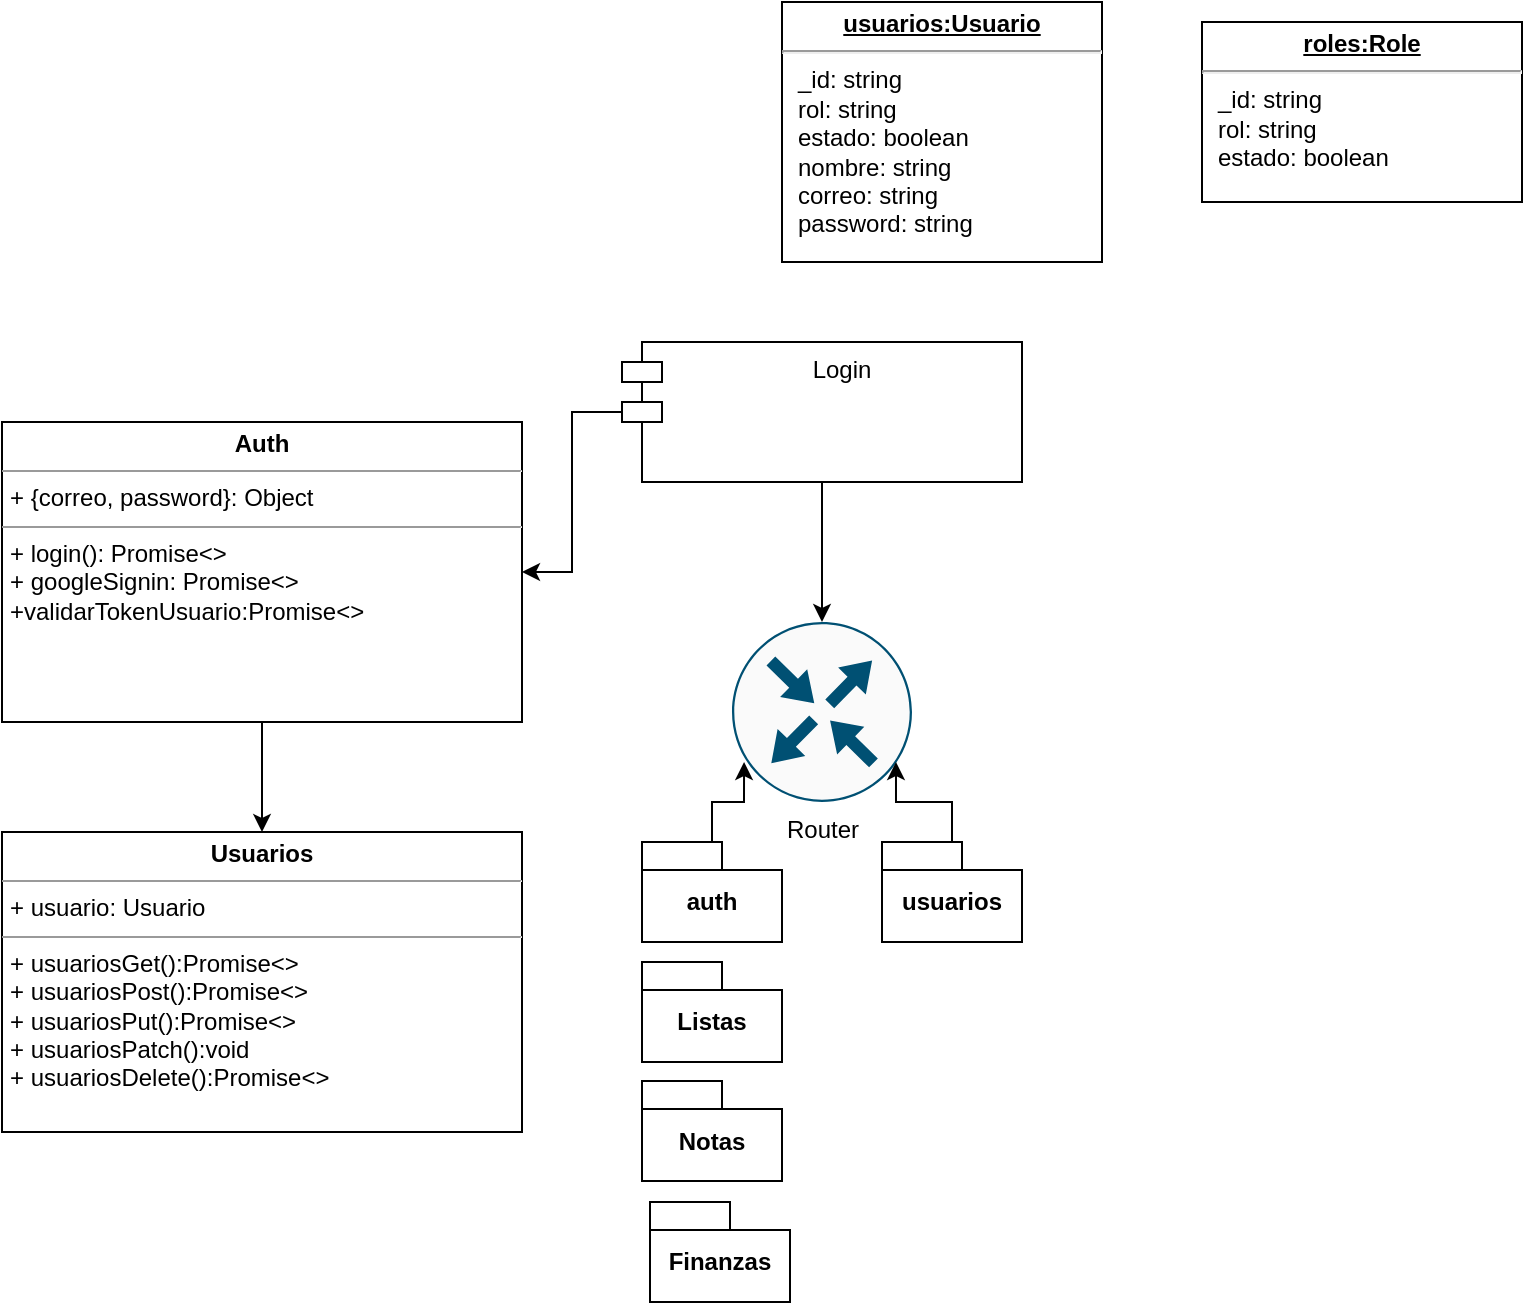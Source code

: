 <mxfile version="23.0.2" type="device">
  <diagram name="Página-1" id="zKiDKRxTvOzYKOql4q94">
    <mxGraphModel dx="1674" dy="854" grid="1" gridSize="10" guides="1" tooltips="1" connect="1" arrows="1" fold="1" page="1" pageScale="1" pageWidth="827" pageHeight="1169" math="0" shadow="0">
      <root>
        <mxCell id="0" />
        <mxCell id="1" parent="0" />
        <mxCell id="8_4pCXizMDxoQlKzlbWR-1" value="&lt;p style=&quot;margin:0px;margin-top:4px;text-align:center;text-decoration:underline;&quot;&gt;&lt;b&gt;usuarios:Usuario&lt;/b&gt;&lt;/p&gt;&lt;hr&gt;&lt;p style=&quot;margin:0px;margin-left:8px;&quot;&gt;_id: string&lt;br&gt;rol: string&lt;br&gt;estado: boolean&lt;/p&gt;&lt;p style=&quot;margin:0px;margin-left:8px;&quot;&gt;nombre: string&lt;/p&gt;&lt;p style=&quot;margin:0px;margin-left:8px;&quot;&gt;correo: string&lt;/p&gt;&lt;p style=&quot;margin:0px;margin-left:8px;&quot;&gt;password: string&lt;/p&gt;" style="verticalAlign=top;align=left;overflow=fill;fontSize=12;fontFamily=Helvetica;html=1;whiteSpace=wrap;" vertex="1" parent="1">
          <mxGeometry x="410" y="20" width="160" height="130" as="geometry" />
        </mxCell>
        <mxCell id="8_4pCXizMDxoQlKzlbWR-2" value="&lt;p style=&quot;margin:0px;margin-top:4px;text-align:center;text-decoration:underline;&quot;&gt;&lt;b&gt;roles:Role&lt;/b&gt;&lt;/p&gt;&lt;hr&gt;&lt;p style=&quot;margin:0px;margin-left:8px;&quot;&gt;_id: string&lt;br&gt;rol: string&lt;br&gt;estado: boolean&lt;/p&gt;" style="verticalAlign=top;align=left;overflow=fill;fontSize=12;fontFamily=Helvetica;html=1;whiteSpace=wrap;" vertex="1" parent="1">
          <mxGeometry x="620" y="30" width="160" height="90" as="geometry" />
        </mxCell>
        <mxCell id="8_4pCXizMDxoQlKzlbWR-3" value="&lt;p style=&quot;margin:0px;margin-top:4px;text-align:center;&quot;&gt;&lt;b&gt;Usuarios&lt;/b&gt;&lt;/p&gt;&lt;hr size=&quot;1&quot;&gt;&lt;p style=&quot;margin:0px;margin-left:4px;&quot;&gt;+ usuario: Usuario&lt;/p&gt;&lt;hr size=&quot;1&quot;&gt;&lt;p style=&quot;margin:0px;margin-left:4px;&quot;&gt;+ usuariosGet():Promise&amp;lt;&amp;gt;&lt;/p&gt;&lt;p style=&quot;margin:0px;margin-left:4px;&quot;&gt;+ usuariosPost():Promise&amp;lt;&amp;gt;&lt;/p&gt;&lt;p style=&quot;margin:0px;margin-left:4px;&quot;&gt;+ usuariosPut():Promise&amp;lt;&amp;gt;&lt;/p&gt;&lt;p style=&quot;margin:0px;margin-left:4px;&quot;&gt;+ usuariosPatch():void&lt;/p&gt;&lt;p style=&quot;margin:0px;margin-left:4px;&quot;&gt;+ usuariosDelete():Promise&amp;lt;&amp;gt;&lt;/p&gt;&lt;p style=&quot;margin:0px;margin-left:4px;&quot;&gt;&lt;br&gt;&lt;/p&gt;" style="verticalAlign=top;align=left;overflow=fill;fontSize=12;fontFamily=Helvetica;html=1;whiteSpace=wrap;" vertex="1" parent="1">
          <mxGeometry x="20" y="435" width="260" height="150" as="geometry" />
        </mxCell>
        <mxCell id="8_4pCXizMDxoQlKzlbWR-9" style="edgeStyle=orthogonalEdgeStyle;rounded=0;orthogonalLoop=1;jettySize=auto;html=1;entryX=0.5;entryY=0;entryDx=0;entryDy=0;" edge="1" parent="1" source="8_4pCXizMDxoQlKzlbWR-4" target="8_4pCXizMDxoQlKzlbWR-3">
          <mxGeometry relative="1" as="geometry" />
        </mxCell>
        <mxCell id="8_4pCXizMDxoQlKzlbWR-4" value="&lt;p style=&quot;margin:0px;margin-top:4px;text-align:center;&quot;&gt;&lt;b&gt;Auth&lt;/b&gt;&lt;/p&gt;&lt;hr size=&quot;1&quot;&gt;&lt;p style=&quot;margin:0px;margin-left:4px;&quot;&gt;+ {correo, password}: Object&lt;/p&gt;&lt;hr size=&quot;1&quot;&gt;&lt;p style=&quot;margin:0px;margin-left:4px;&quot;&gt;+ login(): Promise&amp;lt;&amp;gt;&lt;/p&gt;&lt;p style=&quot;margin:0px;margin-left:4px;&quot;&gt;+ googleSignin: Promise&amp;lt;&amp;gt;&lt;/p&gt;&lt;p style=&quot;margin:0px;margin-left:4px;&quot;&gt;+validarTokenUsuario:Promise&amp;lt;&amp;gt;&lt;/p&gt;" style="verticalAlign=top;align=left;overflow=fill;fontSize=12;fontFamily=Helvetica;html=1;whiteSpace=wrap;" vertex="1" parent="1">
          <mxGeometry x="20" y="230" width="260" height="150" as="geometry" />
        </mxCell>
        <mxCell id="8_4pCXizMDxoQlKzlbWR-7" style="edgeStyle=orthogonalEdgeStyle;rounded=0;orthogonalLoop=1;jettySize=auto;html=1;" edge="1" parent="1" source="8_4pCXizMDxoQlKzlbWR-6" target="8_4pCXizMDxoQlKzlbWR-4">
          <mxGeometry relative="1" as="geometry" />
        </mxCell>
        <mxCell id="8_4pCXizMDxoQlKzlbWR-6" value="Login" style="shape=module;align=left;spacingLeft=20;align=center;verticalAlign=top;whiteSpace=wrap;html=1;" vertex="1" parent="1">
          <mxGeometry x="330" y="190" width="200" height="70" as="geometry" />
        </mxCell>
        <mxCell id="8_4pCXizMDxoQlKzlbWR-13" value="Router" style="sketch=0;points=[[0.5,0,0],[1,0.5,0],[0.5,1,0],[0,0.5,0],[0.145,0.145,0],[0.856,0.145,0],[0.855,0.856,0],[0.145,0.855,0]];verticalLabelPosition=bottom;html=1;verticalAlign=top;aspect=fixed;align=center;pointerEvents=1;shape=mxgraph.cisco19.rect;prIcon=router;fillColor=#FAFAFA;strokeColor=#005073;" vertex="1" parent="1">
          <mxGeometry x="385" y="330" width="90" height="90" as="geometry" />
        </mxCell>
        <mxCell id="8_4pCXizMDxoQlKzlbWR-14" style="edgeStyle=orthogonalEdgeStyle;rounded=0;orthogonalLoop=1;jettySize=auto;html=1;entryX=0.5;entryY=0;entryDx=0;entryDy=0;entryPerimeter=0;" edge="1" parent="1" source="8_4pCXizMDxoQlKzlbWR-6" target="8_4pCXizMDxoQlKzlbWR-13">
          <mxGeometry relative="1" as="geometry" />
        </mxCell>
        <mxCell id="8_4pCXizMDxoQlKzlbWR-24" value="auth" style="shape=folder;fontStyle=1;spacingTop=10;tabWidth=40;tabHeight=14;tabPosition=left;html=1;whiteSpace=wrap;" vertex="1" parent="1">
          <mxGeometry x="340" y="440" width="70" height="50" as="geometry" />
        </mxCell>
        <mxCell id="8_4pCXizMDxoQlKzlbWR-25" style="edgeStyle=orthogonalEdgeStyle;rounded=0;orthogonalLoop=1;jettySize=auto;html=1;entryX=0.067;entryY=0.778;entryDx=0;entryDy=0;entryPerimeter=0;" edge="1" parent="1" source="8_4pCXizMDxoQlKzlbWR-24" target="8_4pCXizMDxoQlKzlbWR-13">
          <mxGeometry relative="1" as="geometry" />
        </mxCell>
        <mxCell id="8_4pCXizMDxoQlKzlbWR-26" value="usuarios" style="shape=folder;fontStyle=1;spacingTop=10;tabWidth=40;tabHeight=14;tabPosition=left;html=1;whiteSpace=wrap;" vertex="1" parent="1">
          <mxGeometry x="460" y="440" width="70" height="50" as="geometry" />
        </mxCell>
        <mxCell id="8_4pCXizMDxoQlKzlbWR-27" style="edgeStyle=orthogonalEdgeStyle;rounded=0;orthogonalLoop=1;jettySize=auto;html=1;entryX=0.911;entryY=0.778;entryDx=0;entryDy=0;entryPerimeter=0;" edge="1" parent="1" source="8_4pCXizMDxoQlKzlbWR-26" target="8_4pCXizMDxoQlKzlbWR-13">
          <mxGeometry relative="1" as="geometry" />
        </mxCell>
        <mxCell id="8_4pCXizMDxoQlKzlbWR-28" value="Notas" style="shape=folder;fontStyle=1;spacingTop=10;tabWidth=40;tabHeight=14;tabPosition=left;html=1;whiteSpace=wrap;" vertex="1" parent="1">
          <mxGeometry x="340" y="559.5" width="70" height="50" as="geometry" />
        </mxCell>
        <mxCell id="8_4pCXizMDxoQlKzlbWR-31" value="Listas" style="shape=folder;fontStyle=1;spacingTop=10;tabWidth=40;tabHeight=14;tabPosition=left;html=1;whiteSpace=wrap;" vertex="1" parent="1">
          <mxGeometry x="340" y="500" width="70" height="50" as="geometry" />
        </mxCell>
        <mxCell id="8_4pCXizMDxoQlKzlbWR-32" value="Finanzas" style="shape=folder;fontStyle=1;spacingTop=10;tabWidth=40;tabHeight=14;tabPosition=left;html=1;whiteSpace=wrap;" vertex="1" parent="1">
          <mxGeometry x="344" y="620" width="70" height="50" as="geometry" />
        </mxCell>
      </root>
    </mxGraphModel>
  </diagram>
</mxfile>
